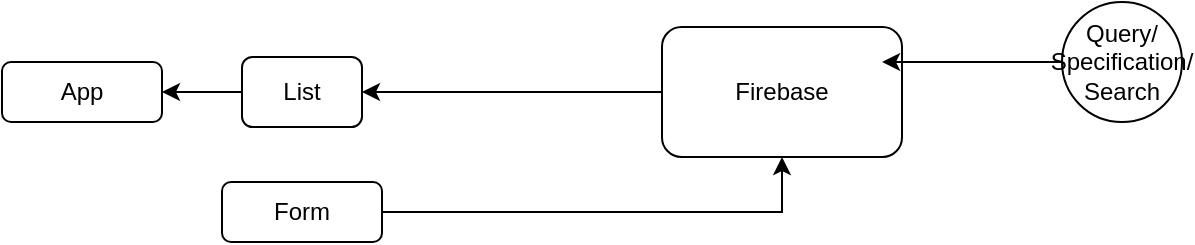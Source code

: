 <mxfile version="20.0.1" type="github">
  <diagram id="C5RBs43oDa-KdzZeNtuy" name="Page-1">
    <mxGraphModel dx="2062" dy="1192" grid="1" gridSize="10" guides="1" tooltips="1" connect="1" arrows="1" fold="1" page="1" pageScale="1" pageWidth="827" pageHeight="1169" math="0" shadow="0">
      <root>
        <mxCell id="WIyWlLk6GJQsqaUBKTNV-0" />
        <mxCell id="WIyWlLk6GJQsqaUBKTNV-1" parent="WIyWlLk6GJQsqaUBKTNV-0" />
        <mxCell id="n-5vxm9_Zrt4CdXPy8lm-0" value="App" style="rounded=1;whiteSpace=wrap;html=1;" parent="WIyWlLk6GJQsqaUBKTNV-1" vertex="1">
          <mxGeometry x="10" y="80" width="80" height="30" as="geometry" />
        </mxCell>
        <mxCell id="n-5vxm9_Zrt4CdXPy8lm-7" style="edgeStyle=orthogonalEdgeStyle;rounded=0;orthogonalLoop=1;jettySize=auto;html=1;exitX=0;exitY=0.5;exitDx=0;exitDy=0;entryX=1;entryY=0.5;entryDx=0;entryDy=0;" parent="WIyWlLk6GJQsqaUBKTNV-1" source="n-5vxm9_Zrt4CdXPy8lm-1" target="n-5vxm9_Zrt4CdXPy8lm-0" edge="1">
          <mxGeometry relative="1" as="geometry" />
        </mxCell>
        <mxCell id="n-5vxm9_Zrt4CdXPy8lm-1" value="List" style="rounded=1;whiteSpace=wrap;html=1;" parent="WIyWlLk6GJQsqaUBKTNV-1" vertex="1">
          <mxGeometry x="130" y="77.5" width="60" height="35" as="geometry" />
        </mxCell>
        <mxCell id="n-5vxm9_Zrt4CdXPy8lm-5" style="edgeStyle=orthogonalEdgeStyle;rounded=0;orthogonalLoop=1;jettySize=auto;html=1;exitX=1;exitY=0.5;exitDx=0;exitDy=0;entryX=0.5;entryY=1;entryDx=0;entryDy=0;" parent="WIyWlLk6GJQsqaUBKTNV-1" source="n-5vxm9_Zrt4CdXPy8lm-2" target="n-5vxm9_Zrt4CdXPy8lm-4" edge="1">
          <mxGeometry relative="1" as="geometry">
            <mxPoint x="670" y="190" as="targetPoint" />
          </mxGeometry>
        </mxCell>
        <mxCell id="n-5vxm9_Zrt4CdXPy8lm-2" value="Form" style="rounded=1;whiteSpace=wrap;html=1;" parent="WIyWlLk6GJQsqaUBKTNV-1" vertex="1">
          <mxGeometry x="120" y="140" width="80" height="30" as="geometry" />
        </mxCell>
        <mxCell id="valQaLZxIAFkxIn5ugY4-2" style="edgeStyle=orthogonalEdgeStyle;rounded=0;orthogonalLoop=1;jettySize=auto;html=1;exitX=0;exitY=0.5;exitDx=0;exitDy=0;entryX=1;entryY=0.5;entryDx=0;entryDy=0;" edge="1" parent="WIyWlLk6GJQsqaUBKTNV-1" source="n-5vxm9_Zrt4CdXPy8lm-4" target="n-5vxm9_Zrt4CdXPy8lm-1">
          <mxGeometry relative="1" as="geometry" />
        </mxCell>
        <mxCell id="n-5vxm9_Zrt4CdXPy8lm-4" value="Firebase" style="rounded=1;whiteSpace=wrap;html=1;" parent="WIyWlLk6GJQsqaUBKTNV-1" vertex="1">
          <mxGeometry x="340" y="62.5" width="120" height="65" as="geometry" />
        </mxCell>
        <mxCell id="valQaLZxIAFkxIn5ugY4-4" style="edgeStyle=orthogonalEdgeStyle;rounded=0;orthogonalLoop=1;jettySize=auto;html=1;entryX=0.917;entryY=0.269;entryDx=0;entryDy=0;entryPerimeter=0;" edge="1" parent="WIyWlLk6GJQsqaUBKTNV-1" source="valQaLZxIAFkxIn5ugY4-0" target="n-5vxm9_Zrt4CdXPy8lm-4">
          <mxGeometry relative="1" as="geometry" />
        </mxCell>
        <mxCell id="valQaLZxIAFkxIn5ugY4-0" value="Query/&lt;br&gt;Specification/&lt;br&gt;Search" style="ellipse;whiteSpace=wrap;html=1;aspect=fixed;" vertex="1" parent="WIyWlLk6GJQsqaUBKTNV-1">
          <mxGeometry x="540" y="50" width="60" height="60" as="geometry" />
        </mxCell>
      </root>
    </mxGraphModel>
  </diagram>
</mxfile>
